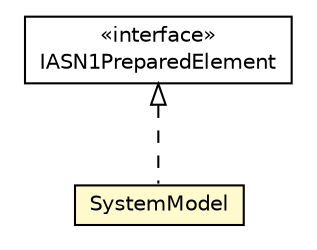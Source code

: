 #!/usr/local/bin/dot
#
# Class diagram 
# Generated by UMLGraph version R5_6-24-gf6e263 (http://www.umlgraph.org/)
#

digraph G {
	edge [fontname="Helvetica",fontsize=10,labelfontname="Helvetica",labelfontsize=10];
	node [fontname="Helvetica",fontsize=10,shape=plaintext];
	nodesep=0.25;
	ranksep=0.5;
	// org.universAAL.lddi.lib.ieeex73std.org.bn.coders.IASN1PreparedElement
	c304313 [label=<<table title="org.universAAL.lddi.lib.ieeex73std.org.bn.coders.IASN1PreparedElement" border="0" cellborder="1" cellspacing="0" cellpadding="2" port="p" href="../../org/bn/coders/IASN1PreparedElement.html">
		<tr><td><table border="0" cellspacing="0" cellpadding="1">
<tr><td align="center" balign="center"> &#171;interface&#187; </td></tr>
<tr><td align="center" balign="center"> IASN1PreparedElement </td></tr>
		</table></td></tr>
		</table>>, URL="../../org/bn/coders/IASN1PreparedElement.html", fontname="Helvetica", fontcolor="black", fontsize=10.0];
	// org.universAAL.lddi.lib.ieeex73std.x73.p20601.SystemModel
	c304457 [label=<<table title="org.universAAL.lddi.lib.ieeex73std.x73.p20601.SystemModel" border="0" cellborder="1" cellspacing="0" cellpadding="2" port="p" bgcolor="lemonChiffon" href="./SystemModel.html">
		<tr><td><table border="0" cellspacing="0" cellpadding="1">
<tr><td align="center" balign="center"> SystemModel </td></tr>
		</table></td></tr>
		</table>>, URL="./SystemModel.html", fontname="Helvetica", fontcolor="black", fontsize=10.0];
	//org.universAAL.lddi.lib.ieeex73std.x73.p20601.SystemModel implements org.universAAL.lddi.lib.ieeex73std.org.bn.coders.IASN1PreparedElement
	c304313:p -> c304457:p [dir=back,arrowtail=empty,style=dashed];
}

